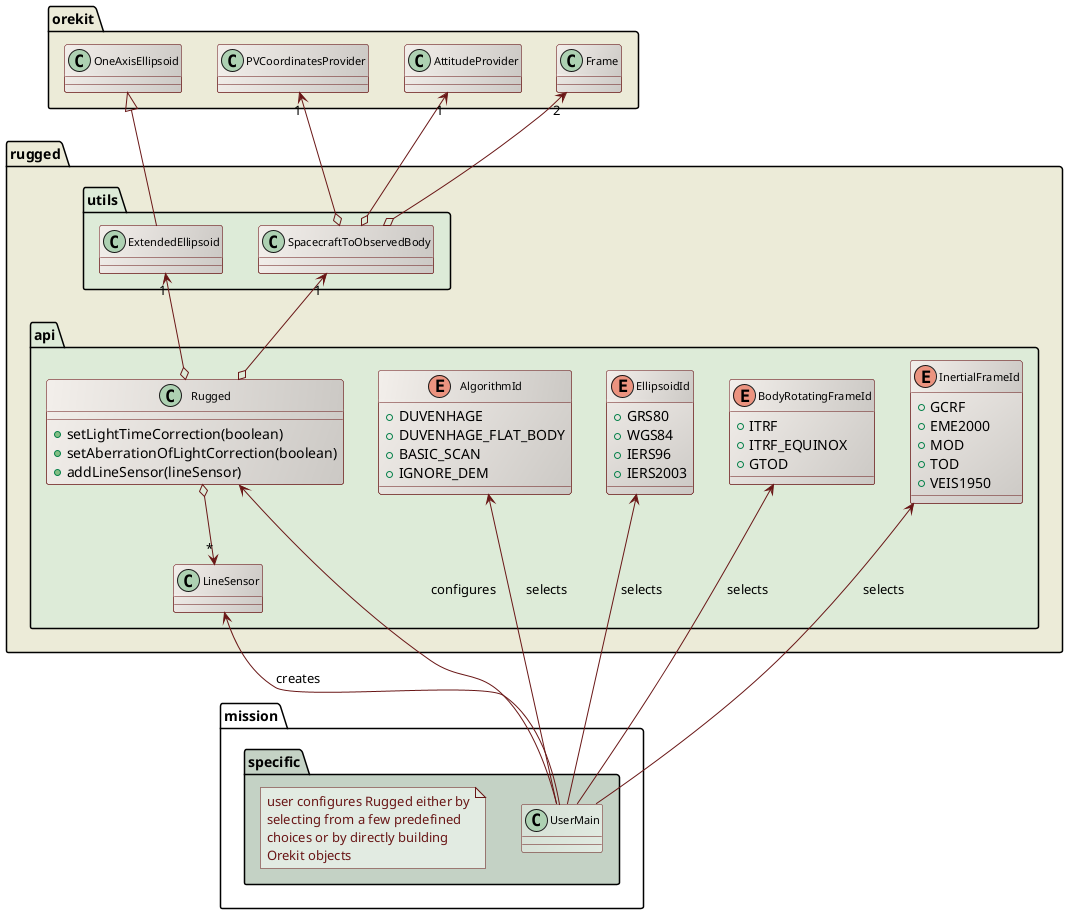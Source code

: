 ' Copyright 2013-2014 CS Systèmes d'Information
' Licensed to CS Systèmes d'Information (CS) under one or more
' contributor license agreements.  See the NOTICE file distributed with
' this work for additional information regarding copyright ownership.
' CS licenses this file to You under the Apache License, Version 2.0
' (the "License"); you may not use this file except in compliance with
' the License.  You may obtain a copy of the License at
'
'   http://www.apache.org/licenses/LICENSE-2.0
'
' Unless required by applicable law or agreed to in writing, software
' distributed under the License is distributed on an "AS IS" BASIS,
' WITHOUT WARRANTIES OR CONDITIONS OF ANY KIND, either express or implied.
' See the License for the specific language governing permissions and
' limitations under the License.

@startuml

  skinparam svek                  true
  skinparam ClassBackgroundColor  #F3EFEB/CCC9C5
  skinparam ClassArrowColor       #691616
  skinparam ClassBorderColor      #691616
  skinparam NoteBackgroundColor   #F3EFEB
  skinparam NoteBorderColor       #691616
  skinparam NoteFontColor         #691616
  skinparam ClassFontSize         11

  package orekit #ECEBD8 {
    class OneAxisEllipsoid
    class Frame
    class PVCoordinatesProvider
    class AttitudeProvider
  }

  package rugged #ECEBD8 {

    package utils #DDEBD8 {

      class ExtendedEllipsoid
      class SpacecraftToObservedBody

      OneAxisEllipsoid          <|-- ExtendedEllipsoid
      Frame                 "2" <--o SpacecraftToObservedBody
      PVCoordinatesProvider "1" <--o SpacecraftToObservedBody
      AttitudeProvider      "1" <--o SpacecraftToObservedBody

    }

    package api #DDEBD8 {
      enum AlgorithmId {
        +DUVENHAGE
        +DUVENHAGE_FLAT_BODY
        +BASIC_SCAN
        +IGNORE_DEM
      }
      enum EllipsoidId {
        +GRS80
        +WGS84
        +IERS96
        +IERS2003
      }
      enum BodyRotatingFrameId {
        +ITRF
        +ITRF_EQUINOX
        +GTOD
      }
      enum InertialFrameId {
        +GCRF
        +EME2000
        +MOD
        +TOD
        +VEIS1950
      }
      class Rugged {
        +setLightTimeCorrection(boolean)
        +setAberrationOfLightCorrection(boolean)
        +addLineSensor(lineSensor)
      }
      class LineSensor
      ExtendedEllipsoid        "1" <--o Rugged
      SpacecraftToObservedBody "1" <--o Rugged
      Rugged o--> "*" LineSensor 
    }

  }

  package mission.specific #C4D2C5 {
    class UserMain #D5E0D5/E2EBE2
    AlgorithmId         <-- UserMain : selects
    EllipsoidId         <-- UserMain : selects
    BodyRotatingFrameId <-- UserMain : selects
    InertialFrameId     <-- UserMain : selects
    LineSensor          <-- UserMain : creates
    Rugged              <-- UserMain : configures
    note as N1 #E2EBE2
      user configures Rugged either by
      selecting from a few predefined
      choices or by directly building
      Orekit objects
    end note
  }

@enduml
